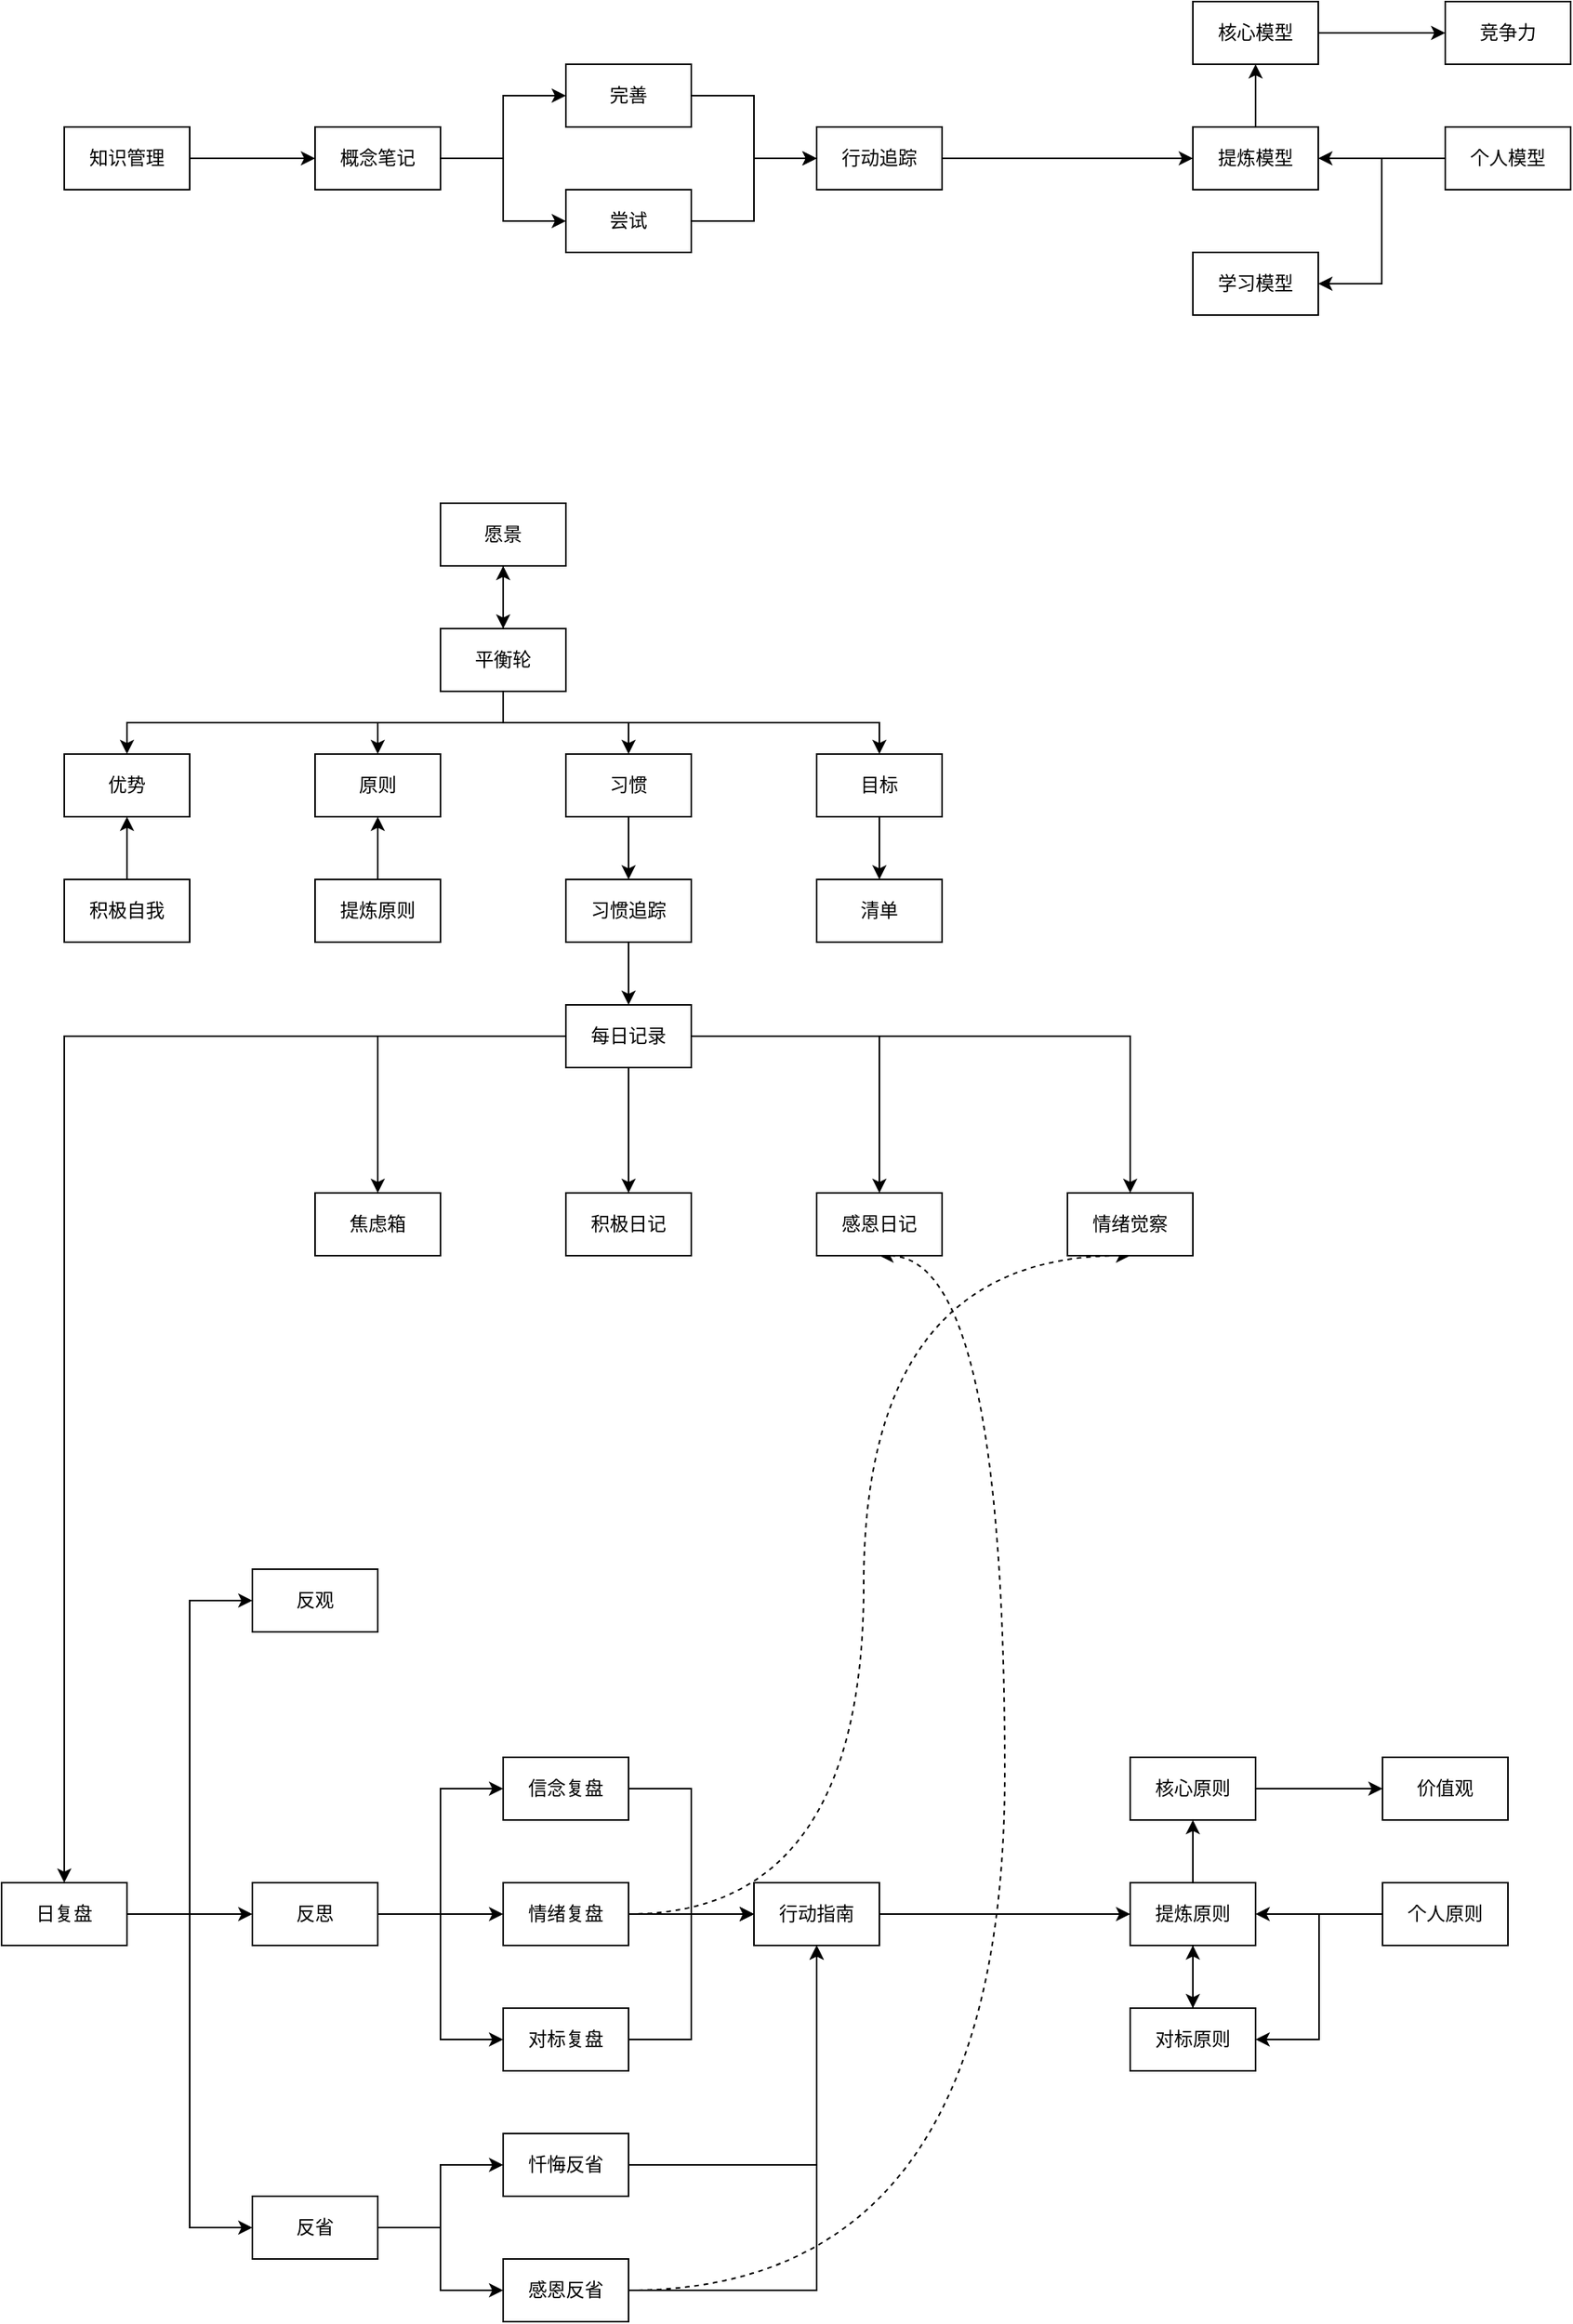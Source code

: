 <mxfile version="24.6.5" type="github" pages="3">
  <diagram name="第 1 页" id="PlCCbEytVcZZ651JYyx0">
    <mxGraphModel dx="934" dy="595" grid="1" gridSize="10" guides="1" tooltips="1" connect="1" arrows="1" fold="1" page="1" pageScale="1" pageWidth="827" pageHeight="1169" math="0" shadow="0">
      <root>
        <mxCell id="0" />
        <mxCell id="1" parent="0" />
        <mxCell id="hiFnQYR9hHZANxSIM_aU-2" style="edgeStyle=orthogonalEdgeStyle;rounded=0;orthogonalLoop=1;jettySize=auto;html=1;entryX=0.5;entryY=0;entryDx=0;entryDy=0;" edge="1" parent="1" source="9BqmiqVCn-pPjiBOdFP9-1" target="hiFnQYR9hHZANxSIM_aU-1">
          <mxGeometry relative="1" as="geometry" />
        </mxCell>
        <mxCell id="9BqmiqVCn-pPjiBOdFP9-1" value="习惯追踪" style="rounded=0;whiteSpace=wrap;html=1;" parent="1" vertex="1">
          <mxGeometry x="600" y="1240" width="80" height="40" as="geometry" />
        </mxCell>
        <mxCell id="9BqmiqVCn-pPjiBOdFP9-3" style="edgeStyle=orthogonalEdgeStyle;rounded=0;orthogonalLoop=1;jettySize=auto;html=1;" parent="1" source="9BqmiqVCn-pPjiBOdFP9-2" target="9BqmiqVCn-pPjiBOdFP9-1" edge="1">
          <mxGeometry relative="1" as="geometry" />
        </mxCell>
        <mxCell id="9BqmiqVCn-pPjiBOdFP9-2" value="习惯" style="rounded=0;whiteSpace=wrap;html=1;" parent="1" vertex="1">
          <mxGeometry x="600" y="1160" width="80" height="40" as="geometry" />
        </mxCell>
        <mxCell id="9BqmiqVCn-pPjiBOdFP9-14" style="edgeStyle=orthogonalEdgeStyle;rounded=0;orthogonalLoop=1;jettySize=auto;html=1;entryX=0;entryY=0.5;entryDx=0;entryDy=0;" parent="1" source="9BqmiqVCn-pPjiBOdFP9-4" target="9BqmiqVCn-pPjiBOdFP9-12" edge="1">
          <mxGeometry relative="1" as="geometry" />
        </mxCell>
        <mxCell id="9BqmiqVCn-pPjiBOdFP9-15" style="edgeStyle=orthogonalEdgeStyle;rounded=0;orthogonalLoop=1;jettySize=auto;html=1;" parent="1" source="9BqmiqVCn-pPjiBOdFP9-4" target="9BqmiqVCn-pPjiBOdFP9-11" edge="1">
          <mxGeometry relative="1" as="geometry" />
        </mxCell>
        <mxCell id="9BqmiqVCn-pPjiBOdFP9-16" style="edgeStyle=orthogonalEdgeStyle;rounded=0;orthogonalLoop=1;jettySize=auto;html=1;entryX=0;entryY=0.5;entryDx=0;entryDy=0;" parent="1" source="9BqmiqVCn-pPjiBOdFP9-4" target="9BqmiqVCn-pPjiBOdFP9-13" edge="1">
          <mxGeometry relative="1" as="geometry" />
        </mxCell>
        <mxCell id="9BqmiqVCn-pPjiBOdFP9-29" style="edgeStyle=orthogonalEdgeStyle;rounded=0;orthogonalLoop=1;jettySize=auto;html=1;entryX=0;entryY=0.5;entryDx=0;entryDy=0;exitX=1;exitY=0.5;exitDx=0;exitDy=0;" parent="1" source="9BqmiqVCn-pPjiBOdFP9-38" target="9BqmiqVCn-pPjiBOdFP9-28" edge="1">
          <mxGeometry relative="1" as="geometry" />
        </mxCell>
        <mxCell id="9BqmiqVCn-pPjiBOdFP9-31" style="edgeStyle=orthogonalEdgeStyle;rounded=0;orthogonalLoop=1;jettySize=auto;html=1;entryX=0;entryY=0.5;entryDx=0;entryDy=0;exitX=1;exitY=0.5;exitDx=0;exitDy=0;" parent="1" source="9BqmiqVCn-pPjiBOdFP9-38" target="9BqmiqVCn-pPjiBOdFP9-30" edge="1">
          <mxGeometry relative="1" as="geometry" />
        </mxCell>
        <mxCell id="9BqmiqVCn-pPjiBOdFP9-4" value="反思" style="rounded=0;whiteSpace=wrap;html=1;" parent="1" vertex="1">
          <mxGeometry x="400" y="1880" width="80" height="40" as="geometry" />
        </mxCell>
        <mxCell id="9BqmiqVCn-pPjiBOdFP9-21" style="edgeStyle=orthogonalEdgeStyle;rounded=0;orthogonalLoop=1;jettySize=auto;html=1;" parent="1" source="9BqmiqVCn-pPjiBOdFP9-6" target="9BqmiqVCn-pPjiBOdFP9-20" edge="1">
          <mxGeometry relative="1" as="geometry">
            <Array as="points">
              <mxPoint x="930" y="1900" />
              <mxPoint x="930" y="1900" />
            </Array>
          </mxGeometry>
        </mxCell>
        <mxCell id="9BqmiqVCn-pPjiBOdFP9-6" value="行动指南" style="rounded=0;whiteSpace=wrap;html=1;" parent="1" vertex="1">
          <mxGeometry x="720" y="1880" width="80" height="40" as="geometry" />
        </mxCell>
        <mxCell id="9BqmiqVCn-pPjiBOdFP9-22" style="edgeStyle=orthogonalEdgeStyle;rounded=0;orthogonalLoop=1;jettySize=auto;html=1;" parent="1" source="9BqmiqVCn-pPjiBOdFP9-8" target="9BqmiqVCn-pPjiBOdFP9-20" edge="1">
          <mxGeometry relative="1" as="geometry">
            <Array as="points">
              <mxPoint x="1040" y="1900" />
              <mxPoint x="1040" y="1900" />
            </Array>
          </mxGeometry>
        </mxCell>
        <mxCell id="9BqmiqVCn-pPjiBOdFP9-23" style="edgeStyle=orthogonalEdgeStyle;rounded=0;orthogonalLoop=1;jettySize=auto;html=1;entryX=1;entryY=0.5;entryDx=0;entryDy=0;" parent="1" source="9BqmiqVCn-pPjiBOdFP9-8" target="9BqmiqVCn-pPjiBOdFP9-10" edge="1">
          <mxGeometry relative="1" as="geometry" />
        </mxCell>
        <mxCell id="9BqmiqVCn-pPjiBOdFP9-8" value="个人原则" style="rounded=0;whiteSpace=wrap;html=1;" parent="1" vertex="1">
          <mxGeometry x="1121" y="1880" width="80" height="40" as="geometry" />
        </mxCell>
        <mxCell id="9BqmiqVCn-pPjiBOdFP9-25" style="edgeStyle=orthogonalEdgeStyle;rounded=0;orthogonalLoop=1;jettySize=auto;html=1;" parent="1" source="9BqmiqVCn-pPjiBOdFP9-10" target="9BqmiqVCn-pPjiBOdFP9-20" edge="1">
          <mxGeometry relative="1" as="geometry" />
        </mxCell>
        <mxCell id="9BqmiqVCn-pPjiBOdFP9-10" value="对标原则" style="rounded=0;whiteSpace=wrap;html=1;" parent="1" vertex="1">
          <mxGeometry x="960" y="1960" width="80" height="40" as="geometry" />
        </mxCell>
        <mxCell id="9BqmiqVCn-pPjiBOdFP9-18" style="edgeStyle=orthogonalEdgeStyle;rounded=0;orthogonalLoop=1;jettySize=auto;html=1;" parent="1" source="9BqmiqVCn-pPjiBOdFP9-11" target="9BqmiqVCn-pPjiBOdFP9-6" edge="1">
          <mxGeometry relative="1" as="geometry" />
        </mxCell>
        <mxCell id="hiFnQYR9hHZANxSIM_aU-12" style="edgeStyle=orthogonalEdgeStyle;rounded=0;orthogonalLoop=1;jettySize=auto;html=1;entryX=0.5;entryY=1;entryDx=0;entryDy=0;dashed=1;curved=1;" edge="1" parent="1" source="9BqmiqVCn-pPjiBOdFP9-11" target="hiFnQYR9hHZANxSIM_aU-9">
          <mxGeometry relative="1" as="geometry">
            <Array as="points">
              <mxPoint x="790" y="1900" />
              <mxPoint x="790" y="1480" />
            </Array>
          </mxGeometry>
        </mxCell>
        <mxCell id="9BqmiqVCn-pPjiBOdFP9-11" value="情绪复盘" style="rounded=0;whiteSpace=wrap;html=1;" parent="1" vertex="1">
          <mxGeometry x="560" y="1880" width="80" height="40" as="geometry" />
        </mxCell>
        <mxCell id="9BqmiqVCn-pPjiBOdFP9-17" style="edgeStyle=orthogonalEdgeStyle;rounded=0;orthogonalLoop=1;jettySize=auto;html=1;entryX=0;entryY=0.5;entryDx=0;entryDy=0;" parent="1" source="9BqmiqVCn-pPjiBOdFP9-12" target="9BqmiqVCn-pPjiBOdFP9-6" edge="1">
          <mxGeometry relative="1" as="geometry" />
        </mxCell>
        <mxCell id="9BqmiqVCn-pPjiBOdFP9-12" value="信念复盘" style="rounded=0;whiteSpace=wrap;html=1;" parent="1" vertex="1">
          <mxGeometry x="560" y="1800" width="80" height="40" as="geometry" />
        </mxCell>
        <mxCell id="9BqmiqVCn-pPjiBOdFP9-19" style="edgeStyle=orthogonalEdgeStyle;rounded=0;orthogonalLoop=1;jettySize=auto;html=1;entryX=0;entryY=0.5;entryDx=0;entryDy=0;" parent="1" source="9BqmiqVCn-pPjiBOdFP9-13" target="9BqmiqVCn-pPjiBOdFP9-6" edge="1">
          <mxGeometry relative="1" as="geometry" />
        </mxCell>
        <mxCell id="9BqmiqVCn-pPjiBOdFP9-13" value="对标复盘" style="rounded=0;whiteSpace=wrap;html=1;" parent="1" vertex="1">
          <mxGeometry x="560" y="1960" width="80" height="40" as="geometry" />
        </mxCell>
        <mxCell id="9BqmiqVCn-pPjiBOdFP9-24" style="edgeStyle=orthogonalEdgeStyle;rounded=0;orthogonalLoop=1;jettySize=auto;html=1;" parent="1" source="9BqmiqVCn-pPjiBOdFP9-20" target="9BqmiqVCn-pPjiBOdFP9-10" edge="1">
          <mxGeometry relative="1" as="geometry" />
        </mxCell>
        <mxCell id="9BqmiqVCn-pPjiBOdFP9-27" style="edgeStyle=orthogonalEdgeStyle;rounded=0;orthogonalLoop=1;jettySize=auto;html=1;entryX=0.5;entryY=1;entryDx=0;entryDy=0;" parent="1" source="9BqmiqVCn-pPjiBOdFP9-20" target="9BqmiqVCn-pPjiBOdFP9-26" edge="1">
          <mxGeometry relative="1" as="geometry" />
        </mxCell>
        <mxCell id="9BqmiqVCn-pPjiBOdFP9-20" value="提炼原则" style="rounded=0;whiteSpace=wrap;html=1;" parent="1" vertex="1">
          <mxGeometry x="960" y="1880" width="80" height="40" as="geometry" />
        </mxCell>
        <mxCell id="9BqmiqVCn-pPjiBOdFP9-58" style="edgeStyle=orthogonalEdgeStyle;rounded=0;orthogonalLoop=1;jettySize=auto;html=1;" parent="1" source="9BqmiqVCn-pPjiBOdFP9-26" target="9BqmiqVCn-pPjiBOdFP9-57" edge="1">
          <mxGeometry relative="1" as="geometry" />
        </mxCell>
        <mxCell id="9BqmiqVCn-pPjiBOdFP9-26" value="核心原则" style="rounded=0;whiteSpace=wrap;html=1;" parent="1" vertex="1">
          <mxGeometry x="960" y="1800" width="80" height="40" as="geometry" />
        </mxCell>
        <mxCell id="9BqmiqVCn-pPjiBOdFP9-35" style="edgeStyle=orthogonalEdgeStyle;rounded=0;orthogonalLoop=1;jettySize=auto;html=1;" parent="1" source="9BqmiqVCn-pPjiBOdFP9-28" target="9BqmiqVCn-pPjiBOdFP9-6" edge="1">
          <mxGeometry relative="1" as="geometry" />
        </mxCell>
        <mxCell id="9BqmiqVCn-pPjiBOdFP9-28" value="忏悔反省" style="rounded=0;whiteSpace=wrap;html=1;" parent="1" vertex="1">
          <mxGeometry x="560" y="2040" width="80" height="40" as="geometry" />
        </mxCell>
        <mxCell id="9BqmiqVCn-pPjiBOdFP9-36" style="edgeStyle=orthogonalEdgeStyle;rounded=0;orthogonalLoop=1;jettySize=auto;html=1;" parent="1" source="9BqmiqVCn-pPjiBOdFP9-30" target="9BqmiqVCn-pPjiBOdFP9-6" edge="1">
          <mxGeometry relative="1" as="geometry" />
        </mxCell>
        <mxCell id="hiFnQYR9hHZANxSIM_aU-13" style="edgeStyle=orthogonalEdgeStyle;rounded=0;orthogonalLoop=1;jettySize=auto;html=1;entryX=0.5;entryY=1;entryDx=0;entryDy=0;dashed=1;curved=1;" edge="1" parent="1" source="9BqmiqVCn-pPjiBOdFP9-30" target="hiFnQYR9hHZANxSIM_aU-5">
          <mxGeometry relative="1" as="geometry">
            <Array as="points">
              <mxPoint x="880" y="2140" />
              <mxPoint x="880" y="1480" />
            </Array>
          </mxGeometry>
        </mxCell>
        <mxCell id="9BqmiqVCn-pPjiBOdFP9-30" value="感恩反省" style="rounded=0;whiteSpace=wrap;html=1;" parent="1" vertex="1">
          <mxGeometry x="560" y="2120" width="80" height="40" as="geometry" />
        </mxCell>
        <mxCell id="9BqmiqVCn-pPjiBOdFP9-40" style="edgeStyle=orthogonalEdgeStyle;rounded=0;orthogonalLoop=1;jettySize=auto;html=1;entryX=0;entryY=0.5;entryDx=0;entryDy=0;" parent="1" source="9BqmiqVCn-pPjiBOdFP9-37" target="9BqmiqVCn-pPjiBOdFP9-39" edge="1">
          <mxGeometry relative="1" as="geometry" />
        </mxCell>
        <mxCell id="9BqmiqVCn-pPjiBOdFP9-41" style="edgeStyle=orthogonalEdgeStyle;rounded=0;orthogonalLoop=1;jettySize=auto;html=1;" parent="1" source="9BqmiqVCn-pPjiBOdFP9-37" target="9BqmiqVCn-pPjiBOdFP9-4" edge="1">
          <mxGeometry relative="1" as="geometry" />
        </mxCell>
        <mxCell id="9BqmiqVCn-pPjiBOdFP9-42" style="edgeStyle=orthogonalEdgeStyle;rounded=0;orthogonalLoop=1;jettySize=auto;html=1;entryX=0;entryY=0.5;entryDx=0;entryDy=0;" parent="1" source="9BqmiqVCn-pPjiBOdFP9-37" target="9BqmiqVCn-pPjiBOdFP9-38" edge="1">
          <mxGeometry relative="1" as="geometry" />
        </mxCell>
        <mxCell id="9BqmiqVCn-pPjiBOdFP9-37" value="日复盘" style="rounded=0;whiteSpace=wrap;html=1;" parent="1" vertex="1">
          <mxGeometry x="240" y="1880" width="80" height="40" as="geometry" />
        </mxCell>
        <mxCell id="9BqmiqVCn-pPjiBOdFP9-38" value="反省" style="rounded=0;whiteSpace=wrap;html=1;" parent="1" vertex="1">
          <mxGeometry x="400" y="2080" width="80" height="40" as="geometry" />
        </mxCell>
        <mxCell id="9BqmiqVCn-pPjiBOdFP9-39" value="反观" style="rounded=0;whiteSpace=wrap;html=1;" parent="1" vertex="1">
          <mxGeometry x="400" y="1680" width="80" height="40" as="geometry" />
        </mxCell>
        <mxCell id="9BqmiqVCn-pPjiBOdFP9-47" style="edgeStyle=orthogonalEdgeStyle;rounded=0;orthogonalLoop=1;jettySize=auto;html=1;" parent="1" source="9BqmiqVCn-pPjiBOdFP9-43" target="9BqmiqVCn-pPjiBOdFP9-44" edge="1">
          <mxGeometry relative="1" as="geometry" />
        </mxCell>
        <mxCell id="9BqmiqVCn-pPjiBOdFP9-43" value="知识管理" style="rounded=0;whiteSpace=wrap;html=1;" parent="1" vertex="1">
          <mxGeometry x="280" y="760" width="80" height="40" as="geometry" />
        </mxCell>
        <mxCell id="9BqmiqVCn-pPjiBOdFP9-48" style="edgeStyle=orthogonalEdgeStyle;rounded=0;orthogonalLoop=1;jettySize=auto;html=1;entryX=0;entryY=0.5;entryDx=0;entryDy=0;" parent="1" source="9BqmiqVCn-pPjiBOdFP9-44" target="9BqmiqVCn-pPjiBOdFP9-46" edge="1">
          <mxGeometry relative="1" as="geometry" />
        </mxCell>
        <mxCell id="9BqmiqVCn-pPjiBOdFP9-49" style="edgeStyle=orthogonalEdgeStyle;rounded=0;orthogonalLoop=1;jettySize=auto;html=1;entryX=0;entryY=0.5;entryDx=0;entryDy=0;" parent="1" source="9BqmiqVCn-pPjiBOdFP9-44" target="9BqmiqVCn-pPjiBOdFP9-45" edge="1">
          <mxGeometry relative="1" as="geometry" />
        </mxCell>
        <mxCell id="9BqmiqVCn-pPjiBOdFP9-44" value="概念笔记" style="rounded=0;whiteSpace=wrap;html=1;" parent="1" vertex="1">
          <mxGeometry x="440" y="760" width="80" height="40" as="geometry" />
        </mxCell>
        <mxCell id="9BqmiqVCn-pPjiBOdFP9-54" style="edgeStyle=orthogonalEdgeStyle;rounded=0;orthogonalLoop=1;jettySize=auto;html=1;entryX=0;entryY=0.5;entryDx=0;entryDy=0;" parent="1" source="9BqmiqVCn-pPjiBOdFP9-45" target="9BqmiqVCn-pPjiBOdFP9-52" edge="1">
          <mxGeometry relative="1" as="geometry" />
        </mxCell>
        <mxCell id="9BqmiqVCn-pPjiBOdFP9-45" value="尝试" style="rounded=0;whiteSpace=wrap;html=1;" parent="1" vertex="1">
          <mxGeometry x="600" y="800" width="80" height="40" as="geometry" />
        </mxCell>
        <mxCell id="9BqmiqVCn-pPjiBOdFP9-53" style="edgeStyle=orthogonalEdgeStyle;rounded=0;orthogonalLoop=1;jettySize=auto;html=1;entryX=0;entryY=0.5;entryDx=0;entryDy=0;" parent="1" source="9BqmiqVCn-pPjiBOdFP9-46" target="9BqmiqVCn-pPjiBOdFP9-52" edge="1">
          <mxGeometry relative="1" as="geometry" />
        </mxCell>
        <mxCell id="9BqmiqVCn-pPjiBOdFP9-46" value="完善" style="rounded=0;whiteSpace=wrap;html=1;" parent="1" vertex="1">
          <mxGeometry x="600" y="720" width="80" height="40" as="geometry" />
        </mxCell>
        <mxCell id="9BqmiqVCn-pPjiBOdFP9-56" style="edgeStyle=orthogonalEdgeStyle;rounded=0;orthogonalLoop=1;jettySize=auto;html=1;" parent="1" source="9BqmiqVCn-pPjiBOdFP9-52" target="9BqmiqVCn-pPjiBOdFP9-55" edge="1">
          <mxGeometry relative="1" as="geometry" />
        </mxCell>
        <mxCell id="9BqmiqVCn-pPjiBOdFP9-52" value="行动追踪" style="rounded=0;whiteSpace=wrap;html=1;" parent="1" vertex="1">
          <mxGeometry x="760" y="760" width="80" height="40" as="geometry" />
        </mxCell>
        <mxCell id="9BqmiqVCn-pPjiBOdFP9-66" style="edgeStyle=orthogonalEdgeStyle;rounded=0;orthogonalLoop=1;jettySize=auto;html=1;entryX=0.5;entryY=1;entryDx=0;entryDy=0;" parent="1" source="9BqmiqVCn-pPjiBOdFP9-55" target="9BqmiqVCn-pPjiBOdFP9-63" edge="1">
          <mxGeometry relative="1" as="geometry" />
        </mxCell>
        <mxCell id="9BqmiqVCn-pPjiBOdFP9-55" value="提炼模型" style="rounded=0;whiteSpace=wrap;html=1;" parent="1" vertex="1">
          <mxGeometry x="1000" y="760" width="80" height="40" as="geometry" />
        </mxCell>
        <mxCell id="9BqmiqVCn-pPjiBOdFP9-57" value="价值观" style="rounded=0;whiteSpace=wrap;html=1;" parent="1" vertex="1">
          <mxGeometry x="1121" y="1800" width="80" height="40" as="geometry" />
        </mxCell>
        <mxCell id="9BqmiqVCn-pPjiBOdFP9-60" style="edgeStyle=orthogonalEdgeStyle;rounded=0;orthogonalLoop=1;jettySize=auto;html=1;entryX=1;entryY=0.5;entryDx=0;entryDy=0;" parent="1" source="9BqmiqVCn-pPjiBOdFP9-59" target="9BqmiqVCn-pPjiBOdFP9-55" edge="1">
          <mxGeometry relative="1" as="geometry" />
        </mxCell>
        <mxCell id="9BqmiqVCn-pPjiBOdFP9-62" style="edgeStyle=orthogonalEdgeStyle;rounded=0;orthogonalLoop=1;jettySize=auto;html=1;entryX=1;entryY=0.5;entryDx=0;entryDy=0;" parent="1" source="9BqmiqVCn-pPjiBOdFP9-59" target="9BqmiqVCn-pPjiBOdFP9-61" edge="1">
          <mxGeometry relative="1" as="geometry" />
        </mxCell>
        <mxCell id="9BqmiqVCn-pPjiBOdFP9-59" value="个人模型" style="rounded=0;whiteSpace=wrap;html=1;" parent="1" vertex="1">
          <mxGeometry x="1161" y="760" width="80" height="40" as="geometry" />
        </mxCell>
        <mxCell id="9BqmiqVCn-pPjiBOdFP9-61" value="学习模型" style="rounded=0;whiteSpace=wrap;html=1;" parent="1" vertex="1">
          <mxGeometry x="1000" y="840" width="80" height="40" as="geometry" />
        </mxCell>
        <mxCell id="9BqmiqVCn-pPjiBOdFP9-65" style="edgeStyle=orthogonalEdgeStyle;rounded=0;orthogonalLoop=1;jettySize=auto;html=1;entryX=0;entryY=0.5;entryDx=0;entryDy=0;" parent="1" source="9BqmiqVCn-pPjiBOdFP9-63" target="9BqmiqVCn-pPjiBOdFP9-64" edge="1">
          <mxGeometry relative="1" as="geometry" />
        </mxCell>
        <mxCell id="9BqmiqVCn-pPjiBOdFP9-63" value="核心模型" style="rounded=0;whiteSpace=wrap;html=1;" parent="1" vertex="1">
          <mxGeometry x="1000" y="680" width="80" height="40" as="geometry" />
        </mxCell>
        <mxCell id="9BqmiqVCn-pPjiBOdFP9-64" value="竞争力" style="rounded=0;whiteSpace=wrap;html=1;" parent="1" vertex="1">
          <mxGeometry x="1161" y="680" width="80" height="40" as="geometry" />
        </mxCell>
        <mxCell id="vBvuFUm0PoPyUJeF_qjV-4" style="edgeStyle=orthogonalEdgeStyle;rounded=0;orthogonalLoop=1;jettySize=auto;html=1;entryX=0.5;entryY=0;entryDx=0;entryDy=0;" parent="1" source="vBvuFUm0PoPyUJeF_qjV-1" target="vBvuFUm0PoPyUJeF_qjV-2" edge="1">
          <mxGeometry relative="1" as="geometry" />
        </mxCell>
        <mxCell id="vBvuFUm0PoPyUJeF_qjV-1" value="愿景" style="rounded=0;whiteSpace=wrap;html=1;" parent="1" vertex="1">
          <mxGeometry x="520" y="1000" width="80" height="40" as="geometry" />
        </mxCell>
        <mxCell id="vBvuFUm0PoPyUJeF_qjV-3" value="" style="edgeStyle=orthogonalEdgeStyle;rounded=0;orthogonalLoop=1;jettySize=auto;html=1;" parent="1" source="vBvuFUm0PoPyUJeF_qjV-2" target="vBvuFUm0PoPyUJeF_qjV-1" edge="1">
          <mxGeometry relative="1" as="geometry" />
        </mxCell>
        <mxCell id="vBvuFUm0PoPyUJeF_qjV-8" style="edgeStyle=orthogonalEdgeStyle;rounded=0;orthogonalLoop=1;jettySize=auto;html=1;" parent="1" source="vBvuFUm0PoPyUJeF_qjV-2" target="vBvuFUm0PoPyUJeF_qjV-6" edge="1">
          <mxGeometry relative="1" as="geometry">
            <Array as="points">
              <mxPoint x="560" y="1140" />
              <mxPoint x="320" y="1140" />
            </Array>
          </mxGeometry>
        </mxCell>
        <mxCell id="vBvuFUm0PoPyUJeF_qjV-9" style="edgeStyle=orthogonalEdgeStyle;rounded=0;orthogonalLoop=1;jettySize=auto;html=1;entryX=0.5;entryY=0;entryDx=0;entryDy=0;" parent="1" source="vBvuFUm0PoPyUJeF_qjV-2" target="vBvuFUm0PoPyUJeF_qjV-7" edge="1">
          <mxGeometry relative="1" as="geometry" />
        </mxCell>
        <mxCell id="vBvuFUm0PoPyUJeF_qjV-15" style="edgeStyle=orthogonalEdgeStyle;rounded=0;orthogonalLoop=1;jettySize=auto;html=1;" parent="1" source="vBvuFUm0PoPyUJeF_qjV-2" target="9BqmiqVCn-pPjiBOdFP9-2" edge="1">
          <mxGeometry relative="1" as="geometry" />
        </mxCell>
        <mxCell id="vBvuFUm0PoPyUJeF_qjV-17" style="edgeStyle=orthogonalEdgeStyle;rounded=0;orthogonalLoop=1;jettySize=auto;html=1;" parent="1" source="vBvuFUm0PoPyUJeF_qjV-2" target="vBvuFUm0PoPyUJeF_qjV-16" edge="1">
          <mxGeometry relative="1" as="geometry">
            <Array as="points">
              <mxPoint x="560" y="1140" />
              <mxPoint x="800" y="1140" />
            </Array>
          </mxGeometry>
        </mxCell>
        <mxCell id="vBvuFUm0PoPyUJeF_qjV-2" value="平衡轮" style="rounded=0;whiteSpace=wrap;html=1;" parent="1" vertex="1">
          <mxGeometry x="520" y="1080" width="80" height="40" as="geometry" />
        </mxCell>
        <mxCell id="vBvuFUm0PoPyUJeF_qjV-6" value="优势" style="rounded=0;whiteSpace=wrap;html=1;" parent="1" vertex="1">
          <mxGeometry x="280" y="1160" width="80" height="40" as="geometry" />
        </mxCell>
        <mxCell id="vBvuFUm0PoPyUJeF_qjV-7" value="原则" style="rounded=0;whiteSpace=wrap;html=1;" parent="1" vertex="1">
          <mxGeometry x="440" y="1160" width="80" height="40" as="geometry" />
        </mxCell>
        <mxCell id="vBvuFUm0PoPyUJeF_qjV-11" style="edgeStyle=orthogonalEdgeStyle;rounded=0;orthogonalLoop=1;jettySize=auto;html=1;" parent="1" source="vBvuFUm0PoPyUJeF_qjV-10" target="vBvuFUm0PoPyUJeF_qjV-6" edge="1">
          <mxGeometry relative="1" as="geometry" />
        </mxCell>
        <mxCell id="vBvuFUm0PoPyUJeF_qjV-10" value="积极自我" style="rounded=0;whiteSpace=wrap;html=1;" parent="1" vertex="1">
          <mxGeometry x="280" y="1240" width="80" height="40" as="geometry" />
        </mxCell>
        <mxCell id="vBvuFUm0PoPyUJeF_qjV-13" style="edgeStyle=orthogonalEdgeStyle;rounded=0;orthogonalLoop=1;jettySize=auto;html=1;entryX=0.5;entryY=1;entryDx=0;entryDy=0;" parent="1" source="vBvuFUm0PoPyUJeF_qjV-12" target="vBvuFUm0PoPyUJeF_qjV-7" edge="1">
          <mxGeometry relative="1" as="geometry" />
        </mxCell>
        <mxCell id="vBvuFUm0PoPyUJeF_qjV-12" value="提炼原则" style="rounded=0;whiteSpace=wrap;html=1;" parent="1" vertex="1">
          <mxGeometry x="440" y="1240" width="80" height="40" as="geometry" />
        </mxCell>
        <mxCell id="vBvuFUm0PoPyUJeF_qjV-19" style="edgeStyle=orthogonalEdgeStyle;rounded=0;orthogonalLoop=1;jettySize=auto;html=1;entryX=0.5;entryY=0;entryDx=0;entryDy=0;" parent="1" source="vBvuFUm0PoPyUJeF_qjV-16" target="vBvuFUm0PoPyUJeF_qjV-18" edge="1">
          <mxGeometry relative="1" as="geometry" />
        </mxCell>
        <mxCell id="vBvuFUm0PoPyUJeF_qjV-16" value="目标" style="rounded=0;whiteSpace=wrap;html=1;" parent="1" vertex="1">
          <mxGeometry x="760" y="1160" width="80" height="40" as="geometry" />
        </mxCell>
        <mxCell id="vBvuFUm0PoPyUJeF_qjV-18" value="清单" style="rounded=0;whiteSpace=wrap;html=1;" parent="1" vertex="1">
          <mxGeometry x="760" y="1240" width="80" height="40" as="geometry" />
        </mxCell>
        <mxCell id="hiFnQYR9hHZANxSIM_aU-6" style="edgeStyle=orthogonalEdgeStyle;rounded=0;orthogonalLoop=1;jettySize=auto;html=1;entryX=0.5;entryY=0;entryDx=0;entryDy=0;" edge="1" parent="1" source="hiFnQYR9hHZANxSIM_aU-1" target="hiFnQYR9hHZANxSIM_aU-4">
          <mxGeometry relative="1" as="geometry" />
        </mxCell>
        <mxCell id="hiFnQYR9hHZANxSIM_aU-7" style="edgeStyle=orthogonalEdgeStyle;rounded=0;orthogonalLoop=1;jettySize=auto;html=1;" edge="1" parent="1" source="hiFnQYR9hHZANxSIM_aU-1" target="hiFnQYR9hHZANxSIM_aU-3">
          <mxGeometry relative="1" as="geometry" />
        </mxCell>
        <mxCell id="hiFnQYR9hHZANxSIM_aU-8" style="edgeStyle=orthogonalEdgeStyle;rounded=0;orthogonalLoop=1;jettySize=auto;html=1;" edge="1" parent="1" source="hiFnQYR9hHZANxSIM_aU-1" target="hiFnQYR9hHZANxSIM_aU-5">
          <mxGeometry relative="1" as="geometry" />
        </mxCell>
        <mxCell id="hiFnQYR9hHZANxSIM_aU-10" style="edgeStyle=orthogonalEdgeStyle;rounded=0;orthogonalLoop=1;jettySize=auto;html=1;entryX=0.5;entryY=0;entryDx=0;entryDy=0;" edge="1" parent="1" source="hiFnQYR9hHZANxSIM_aU-1" target="hiFnQYR9hHZANxSIM_aU-9">
          <mxGeometry relative="1" as="geometry" />
        </mxCell>
        <mxCell id="hiFnQYR9hHZANxSIM_aU-11" style="edgeStyle=orthogonalEdgeStyle;rounded=0;orthogonalLoop=1;jettySize=auto;html=1;" edge="1" parent="1" source="hiFnQYR9hHZANxSIM_aU-1" target="9BqmiqVCn-pPjiBOdFP9-37">
          <mxGeometry relative="1" as="geometry" />
        </mxCell>
        <mxCell id="hiFnQYR9hHZANxSIM_aU-1" value="每日记录" style="rounded=0;whiteSpace=wrap;html=1;" vertex="1" parent="1">
          <mxGeometry x="600" y="1320" width="80" height="40" as="geometry" />
        </mxCell>
        <mxCell id="hiFnQYR9hHZANxSIM_aU-3" value="积极日记" style="rounded=0;whiteSpace=wrap;html=1;" vertex="1" parent="1">
          <mxGeometry x="600" y="1440" width="80" height="40" as="geometry" />
        </mxCell>
        <mxCell id="hiFnQYR9hHZANxSIM_aU-4" value="焦虑箱" style="rounded=0;whiteSpace=wrap;html=1;" vertex="1" parent="1">
          <mxGeometry x="440" y="1440" width="80" height="40" as="geometry" />
        </mxCell>
        <mxCell id="hiFnQYR9hHZANxSIM_aU-5" value="感恩日记" style="rounded=0;whiteSpace=wrap;html=1;" vertex="1" parent="1">
          <mxGeometry x="760" y="1440" width="80" height="40" as="geometry" />
        </mxCell>
        <mxCell id="hiFnQYR9hHZANxSIM_aU-9" value="情绪觉察" style="rounded=0;whiteSpace=wrap;html=1;" vertex="1" parent="1">
          <mxGeometry x="920" y="1440" width="80" height="40" as="geometry" />
        </mxCell>
      </root>
    </mxGraphModel>
  </diagram>
  <diagram id="krautSC_TTdDu2dLXjc_" name="第 2 页">
    <mxGraphModel dx="794" dy="1675" grid="1" gridSize="10" guides="1" tooltips="1" connect="1" arrows="1" fold="1" page="1" pageScale="1" pageWidth="827" pageHeight="1169" math="0" shadow="0">
      <root>
        <mxCell id="0" />
        <mxCell id="1" parent="0" />
        <mxCell id="NDgNjrnKnLdOcx6tqD7x-5" style="edgeStyle=orthogonalEdgeStyle;rounded=0;orthogonalLoop=1;jettySize=auto;html=1;entryX=0;entryY=0.5;entryDx=0;entryDy=0;" parent="1" source="NDgNjrnKnLdOcx6tqD7x-1" target="NDgNjrnKnLdOcx6tqD7x-2" edge="1">
          <mxGeometry relative="1" as="geometry" />
        </mxCell>
        <mxCell id="NDgNjrnKnLdOcx6tqD7x-6" style="edgeStyle=orthogonalEdgeStyle;rounded=0;orthogonalLoop=1;jettySize=auto;html=1;" parent="1" source="NDgNjrnKnLdOcx6tqD7x-1" target="NDgNjrnKnLdOcx6tqD7x-3" edge="1">
          <mxGeometry relative="1" as="geometry" />
        </mxCell>
        <mxCell id="NDgNjrnKnLdOcx6tqD7x-7" style="edgeStyle=orthogonalEdgeStyle;rounded=0;orthogonalLoop=1;jettySize=auto;html=1;entryX=0;entryY=0.5;entryDx=0;entryDy=0;" parent="1" source="NDgNjrnKnLdOcx6tqD7x-1" target="NDgNjrnKnLdOcx6tqD7x-4" edge="1">
          <mxGeometry relative="1" as="geometry" />
        </mxCell>
        <mxCell id="NDgNjrnKnLdOcx6tqD7x-1" value="人生系统" style="rounded=0;whiteSpace=wrap;html=1;" parent="1" vertex="1">
          <mxGeometry x="80" y="160" width="80" height="40" as="geometry" />
        </mxCell>
        <mxCell id="NDgNjrnKnLdOcx6tqD7x-10" style="edgeStyle=orthogonalEdgeStyle;rounded=0;orthogonalLoop=1;jettySize=auto;html=1;entryX=0;entryY=0.5;entryDx=0;entryDy=0;" parent="1" source="NDgNjrnKnLdOcx6tqD7x-2" target="NDgNjrnKnLdOcx6tqD7x-8" edge="1">
          <mxGeometry relative="1" as="geometry" />
        </mxCell>
        <mxCell id="NDgNjrnKnLdOcx6tqD7x-11" style="edgeStyle=orthogonalEdgeStyle;rounded=0;orthogonalLoop=1;jettySize=auto;html=1;entryX=0;entryY=0.5;entryDx=0;entryDy=0;" parent="1" source="NDgNjrnKnLdOcx6tqD7x-2" target="NDgNjrnKnLdOcx6tqD7x-9" edge="1">
          <mxGeometry relative="1" as="geometry" />
        </mxCell>
        <mxCell id="NDgNjrnKnLdOcx6tqD7x-2" value="自由探索" style="rounded=0;whiteSpace=wrap;html=1;" parent="1" vertex="1">
          <mxGeometry x="240" y="80" width="80" height="40" as="geometry" />
        </mxCell>
        <mxCell id="NDgNjrnKnLdOcx6tqD7x-3" value="超级个体" style="rounded=0;whiteSpace=wrap;html=1;" parent="1" vertex="1">
          <mxGeometry x="240" y="160" width="80" height="40" as="geometry" />
        </mxCell>
        <mxCell id="NDgNjrnKnLdOcx6tqD7x-4" value="一人公司" style="rounded=0;whiteSpace=wrap;html=1;" parent="1" vertex="1">
          <mxGeometry x="240" y="240" width="80" height="40" as="geometry" />
        </mxCell>
        <mxCell id="NDgNjrnKnLdOcx6tqD7x-15" style="edgeStyle=orthogonalEdgeStyle;rounded=0;orthogonalLoop=1;jettySize=auto;html=1;entryX=0;entryY=0.5;entryDx=0;entryDy=0;" parent="1" source="NDgNjrnKnLdOcx6tqD7x-8" target="NDgNjrnKnLdOcx6tqD7x-12" edge="1">
          <mxGeometry relative="1" as="geometry" />
        </mxCell>
        <mxCell id="NDgNjrnKnLdOcx6tqD7x-16" style="edgeStyle=orthogonalEdgeStyle;rounded=0;orthogonalLoop=1;jettySize=auto;html=1;" parent="1" source="NDgNjrnKnLdOcx6tqD7x-8" target="NDgNjrnKnLdOcx6tqD7x-13" edge="1">
          <mxGeometry relative="1" as="geometry">
            <Array as="points">
              <mxPoint x="520" y="20" />
              <mxPoint x="520" y="220" />
            </Array>
          </mxGeometry>
        </mxCell>
        <mxCell id="NDgNjrnKnLdOcx6tqD7x-17" style="edgeStyle=orthogonalEdgeStyle;rounded=0;orthogonalLoop=1;jettySize=auto;html=1;entryX=0;entryY=0.5;entryDx=0;entryDy=0;" parent="1" source="NDgNjrnKnLdOcx6tqD7x-8" target="NDgNjrnKnLdOcx6tqD7x-14" edge="1">
          <mxGeometry relative="1" as="geometry" />
        </mxCell>
        <mxCell id="NDgNjrnKnLdOcx6tqD7x-8" value="自我领导" style="rounded=0;whiteSpace=wrap;html=1;" parent="1" vertex="1">
          <mxGeometry x="400" width="80" height="40" as="geometry" />
        </mxCell>
        <mxCell id="NDgNjrnKnLdOcx6tqD7x-9" value="自我管理" style="rounded=0;whiteSpace=wrap;html=1;" parent="1" vertex="1">
          <mxGeometry x="400" y="680" width="80" height="40" as="geometry" />
        </mxCell>
        <mxCell id="NDgNjrnKnLdOcx6tqD7x-20" style="edgeStyle=orthogonalEdgeStyle;rounded=0;orthogonalLoop=1;jettySize=auto;html=1;" parent="1" source="NDgNjrnKnLdOcx6tqD7x-12" target="NDgNjrnKnLdOcx6tqD7x-18" edge="1">
          <mxGeometry relative="1" as="geometry" />
        </mxCell>
        <mxCell id="NDgNjrnKnLdOcx6tqD7x-23" style="edgeStyle=orthogonalEdgeStyle;rounded=0;orthogonalLoop=1;jettySize=auto;html=1;entryX=0;entryY=0.5;entryDx=0;entryDy=0;" parent="1" source="NDgNjrnKnLdOcx6tqD7x-12" target="NDgNjrnKnLdOcx6tqD7x-22" edge="1">
          <mxGeometry relative="1" as="geometry" />
        </mxCell>
        <mxCell id="NDgNjrnKnLdOcx6tqD7x-25" style="edgeStyle=orthogonalEdgeStyle;rounded=0;orthogonalLoop=1;jettySize=auto;html=1;entryX=0;entryY=0.5;entryDx=0;entryDy=0;" parent="1" source="NDgNjrnKnLdOcx6tqD7x-12" target="NDgNjrnKnLdOcx6tqD7x-24" edge="1">
          <mxGeometry relative="1" as="geometry" />
        </mxCell>
        <mxCell id="NDgNjrnKnLdOcx6tqD7x-40" style="edgeStyle=orthogonalEdgeStyle;rounded=0;orthogonalLoop=1;jettySize=auto;html=1;entryX=0;entryY=0.5;entryDx=0;entryDy=0;" parent="1" source="NDgNjrnKnLdOcx6tqD7x-12" target="NDgNjrnKnLdOcx6tqD7x-19" edge="1">
          <mxGeometry relative="1" as="geometry" />
        </mxCell>
        <mxCell id="NDgNjrnKnLdOcx6tqD7x-12" value="愿景" style="rounded=0;whiteSpace=wrap;html=1;" parent="1" vertex="1">
          <mxGeometry x="560" y="-120" width="80" height="40" as="geometry" />
        </mxCell>
        <mxCell id="NDgNjrnKnLdOcx6tqD7x-28" style="edgeStyle=orthogonalEdgeStyle;rounded=0;orthogonalLoop=1;jettySize=auto;html=1;entryX=0;entryY=0.5;entryDx=0;entryDy=0;" parent="1" source="NDgNjrnKnLdOcx6tqD7x-13" target="NDgNjrnKnLdOcx6tqD7x-26" edge="1">
          <mxGeometry relative="1" as="geometry" />
        </mxCell>
        <mxCell id="NDgNjrnKnLdOcx6tqD7x-29" style="edgeStyle=orthogonalEdgeStyle;rounded=0;orthogonalLoop=1;jettySize=auto;html=1;entryX=0;entryY=0.5;entryDx=0;entryDy=0;" parent="1" source="NDgNjrnKnLdOcx6tqD7x-13" target="NDgNjrnKnLdOcx6tqD7x-27" edge="1">
          <mxGeometry relative="1" as="geometry" />
        </mxCell>
        <mxCell id="NDgNjrnKnLdOcx6tqD7x-31" style="edgeStyle=orthogonalEdgeStyle;rounded=0;orthogonalLoop=1;jettySize=auto;html=1;entryX=0;entryY=0.5;entryDx=0;entryDy=0;" parent="1" source="NDgNjrnKnLdOcx6tqD7x-13" target="NDgNjrnKnLdOcx6tqD7x-30" edge="1">
          <mxGeometry relative="1" as="geometry" />
        </mxCell>
        <mxCell id="NDgNjrnKnLdOcx6tqD7x-13" value="优势" style="rounded=0;whiteSpace=wrap;html=1;" parent="1" vertex="1">
          <mxGeometry x="560" y="200" width="80" height="40" as="geometry" />
        </mxCell>
        <mxCell id="NDgNjrnKnLdOcx6tqD7x-35" style="edgeStyle=orthogonalEdgeStyle;rounded=0;orthogonalLoop=1;jettySize=auto;html=1;" parent="1" source="NDgNjrnKnLdOcx6tqD7x-14" target="NDgNjrnKnLdOcx6tqD7x-32" edge="1">
          <mxGeometry relative="1" as="geometry" />
        </mxCell>
        <mxCell id="NDgNjrnKnLdOcx6tqD7x-36" style="edgeStyle=orthogonalEdgeStyle;rounded=0;orthogonalLoop=1;jettySize=auto;html=1;entryX=0;entryY=0.5;entryDx=0;entryDy=0;" parent="1" source="NDgNjrnKnLdOcx6tqD7x-14" target="NDgNjrnKnLdOcx6tqD7x-33" edge="1">
          <mxGeometry relative="1" as="geometry" />
        </mxCell>
        <mxCell id="NDgNjrnKnLdOcx6tqD7x-37" style="edgeStyle=orthogonalEdgeStyle;rounded=0;orthogonalLoop=1;jettySize=auto;html=1;entryX=0;entryY=0.5;entryDx=0;entryDy=0;" parent="1" source="NDgNjrnKnLdOcx6tqD7x-14" target="NDgNjrnKnLdOcx6tqD7x-34" edge="1">
          <mxGeometry relative="1" as="geometry" />
        </mxCell>
        <mxCell id="NDgNjrnKnLdOcx6tqD7x-14" value="原则" style="rounded=0;whiteSpace=wrap;html=1;" parent="1" vertex="1">
          <mxGeometry x="560" y="440" width="80" height="40" as="geometry" />
        </mxCell>
        <mxCell id="NDgNjrnKnLdOcx6tqD7x-18" value="人生愿景" style="rounded=0;whiteSpace=wrap;html=1;" parent="1" vertex="1">
          <mxGeometry x="720" y="-120" width="80" height="40" as="geometry" />
        </mxCell>
        <mxCell id="NDgNjrnKnLdOcx6tqD7x-19" value="平衡轮" style="rounded=0;whiteSpace=wrap;html=1;" parent="1" vertex="1">
          <mxGeometry x="720" y="-40" width="80" height="40" as="geometry" />
        </mxCell>
        <mxCell id="NDgNjrnKnLdOcx6tqD7x-22" value="里程碑" style="rounded=0;whiteSpace=wrap;html=1;" parent="1" vertex="1">
          <mxGeometry x="720" y="120" width="80" height="40" as="geometry" />
        </mxCell>
        <mxCell id="NDgNjrnKnLdOcx6tqD7x-24" value="生命地图" style="rounded=0;whiteSpace=wrap;html=1;" parent="1" vertex="1">
          <mxGeometry x="720" y="40" width="80" height="40" as="geometry" />
        </mxCell>
        <mxCell id="NDgNjrnKnLdOcx6tqD7x-26" value="优势才干" style="rounded=0;whiteSpace=wrap;html=1;" parent="1" vertex="1">
          <mxGeometry x="720" y="200" width="80" height="40" as="geometry" />
        </mxCell>
        <mxCell id="NDgNjrnKnLdOcx6tqD7x-27" value="思维模型" style="rounded=0;whiteSpace=wrap;html=1;" parent="1" vertex="1">
          <mxGeometry x="720" y="280" width="80" height="40" as="geometry" />
        </mxCell>
        <mxCell id="NDgNjrnKnLdOcx6tqD7x-30" value="积极自我" style="rounded=0;whiteSpace=wrap;html=1;" parent="1" vertex="1">
          <mxGeometry x="720" y="360" width="80" height="40" as="geometry" />
        </mxCell>
        <mxCell id="NDgNjrnKnLdOcx6tqD7x-32" value="个人原则" style="rounded=0;whiteSpace=wrap;html=1;" parent="1" vertex="1">
          <mxGeometry x="720" y="440" width="80" height="40" as="geometry" />
        </mxCell>
        <mxCell id="NDgNjrnKnLdOcx6tqD7x-33" value="价值观" style="rounded=0;whiteSpace=wrap;html=1;" parent="1" vertex="1">
          <mxGeometry x="720" y="600" width="80" height="40" as="geometry" />
        </mxCell>
        <mxCell id="NDgNjrnKnLdOcx6tqD7x-34" value="对标原则" style="rounded=0;whiteSpace=wrap;html=1;" parent="1" vertex="1">
          <mxGeometry x="720" y="520" width="80" height="40" as="geometry" />
        </mxCell>
      </root>
    </mxGraphModel>
  </diagram>
  <diagram id="rNcNTFCx_7W8_8tqpbGk" name="第 3 页">
    <mxGraphModel dx="2269" dy="1446" grid="1" gridSize="10" guides="1" tooltips="1" connect="1" arrows="1" fold="1" page="1" pageScale="1" pageWidth="827" pageHeight="1169" math="0" shadow="0">
      <root>
        <mxCell id="0" />
        <mxCell id="1" parent="0" />
        <mxCell id="O3fWzluddKFbH1VQ8OOm-55" value="" style="rounded=0;whiteSpace=wrap;html=1;fontFamily=Helvetica;fontSize=11;fontColor=default;labelBackgroundColor=default;" vertex="1" parent="1">
          <mxGeometry x="600" y="380" width="120" height="60" as="geometry" />
        </mxCell>
        <mxCell id="O3fWzluddKFbH1VQ8OOm-54" value="" style="rounded=0;whiteSpace=wrap;html=1;fontFamily=Helvetica;fontSize=11;fontColor=default;labelBackgroundColor=default;" vertex="1" parent="1">
          <mxGeometry x="600" y="320" width="120" height="60" as="geometry" />
        </mxCell>
        <mxCell id="O3fWzluddKFbH1VQ8OOm-53" value="" style="whiteSpace=wrap;html=1;aspect=fixed;fontFamily=Helvetica;fontSize=11;fontColor=default;labelBackgroundColor=default;" vertex="1" parent="1">
          <mxGeometry x="540" y="320" width="120" height="120" as="geometry" />
        </mxCell>
        <mxCell id="O3fWzluddKFbH1VQ8OOm-50" value="" style="rounded=0;whiteSpace=wrap;html=1;fontFamily=Helvetica;fontSize=11;fontColor=default;labelBackgroundColor=default;" vertex="1" parent="1">
          <mxGeometry x="360" y="380" width="120" height="60" as="geometry" />
        </mxCell>
        <mxCell id="O3fWzluddKFbH1VQ8OOm-49" value="" style="rounded=0;whiteSpace=wrap;html=1;fontFamily=Helvetica;fontSize=11;fontColor=default;labelBackgroundColor=default;" vertex="1" parent="1">
          <mxGeometry x="360" y="320" width="120" height="60" as="geometry" />
        </mxCell>
        <mxCell id="O3fWzluddKFbH1VQ8OOm-47" value="" style="whiteSpace=wrap;html=1;aspect=fixed;fontFamily=Helvetica;fontSize=11;fontColor=default;labelBackgroundColor=default;" vertex="1" parent="1">
          <mxGeometry x="420" y="320" width="120" height="120" as="geometry" />
        </mxCell>
        <mxCell id="O3fWzluddKFbH1VQ8OOm-96" value="" style="edgeStyle=orthogonalEdgeStyle;shape=connector;curved=1;rounded=0;orthogonalLoop=1;jettySize=auto;html=1;strokeColor=default;align=center;verticalAlign=middle;fontFamily=Helvetica;fontSize=11;fontColor=default;labelBackgroundColor=default;endArrow=classic;" edge="1" parent="1" source="O3fWzluddKFbH1VQ8OOm-1" target="O3fWzluddKFbH1VQ8OOm-95">
          <mxGeometry relative="1" as="geometry" />
        </mxCell>
        <mxCell id="O3fWzluddKFbH1VQ8OOm-1" value="习惯追踪" style="rounded=0;whiteSpace=wrap;html=1;" vertex="1" parent="1">
          <mxGeometry x="1040" y="960" width="80" height="40" as="geometry" />
        </mxCell>
        <mxCell id="O3fWzluddKFbH1VQ8OOm-2" style="edgeStyle=orthogonalEdgeStyle;rounded=0;orthogonalLoop=1;jettySize=auto;html=1;strokeColor=default;align=center;verticalAlign=middle;fontFamily=Helvetica;fontSize=11;fontColor=default;labelBackgroundColor=default;endArrow=classic;curved=1;" edge="1" parent="1" source="O3fWzluddKFbH1VQ8OOm-3" target="O3fWzluddKFbH1VQ8OOm-1">
          <mxGeometry relative="1" as="geometry" />
        </mxCell>
        <mxCell id="O3fWzluddKFbH1VQ8OOm-3" value="习惯培养" style="rounded=0;whiteSpace=wrap;html=1;" vertex="1" parent="1">
          <mxGeometry x="880" y="960" width="80" height="40" as="geometry" />
        </mxCell>
        <mxCell id="O3fWzluddKFbH1VQ8OOm-22" style="edgeStyle=orthogonalEdgeStyle;shape=connector;curved=1;rounded=0;orthogonalLoop=1;jettySize=auto;html=1;strokeColor=default;align=center;verticalAlign=middle;fontFamily=Helvetica;fontSize=11;fontColor=default;labelBackgroundColor=default;endArrow=classic;" edge="1" parent="1" source="O3fWzluddKFbH1VQ8OOm-5" target="O3fWzluddKFbH1VQ8OOm-11">
          <mxGeometry relative="1" as="geometry" />
        </mxCell>
        <mxCell id="O3fWzluddKFbH1VQ8OOm-77" style="edgeStyle=orthogonalEdgeStyle;shape=connector;curved=1;rounded=0;orthogonalLoop=1;jettySize=auto;html=1;entryX=0.5;entryY=1;entryDx=0;entryDy=0;strokeColor=default;align=center;verticalAlign=middle;fontFamily=Helvetica;fontSize=11;fontColor=default;labelBackgroundColor=default;endArrow=classic;dashed=1;exitX=0.5;exitY=1;exitDx=0;exitDy=0;" edge="1" parent="1" source="O3fWzluddKFbH1VQ8OOm-5" target="O3fWzluddKFbH1VQ8OOm-3">
          <mxGeometry relative="1" as="geometry">
            <Array as="points">
              <mxPoint x="281" y="1040" />
              <mxPoint x="920" y="1040" />
            </Array>
          </mxGeometry>
        </mxCell>
        <mxCell id="O3fWzluddKFbH1VQ8OOm-5" value="愿景" style="rounded=0;whiteSpace=wrap;html=1;" vertex="1" parent="1">
          <mxGeometry x="241" y="960" width="80" height="40" as="geometry" />
        </mxCell>
        <mxCell id="O3fWzluddKFbH1VQ8OOm-6" value="" style="rounded=0;orthogonalLoop=1;jettySize=auto;html=1;strokeColor=default;align=center;verticalAlign=middle;fontFamily=Helvetica;fontSize=11;fontColor=default;labelBackgroundColor=default;endArrow=classic;edgeStyle=orthogonalEdgeStyle;curved=1;" edge="1" parent="1" source="O3fWzluddKFbH1VQ8OOm-11" target="O3fWzluddKFbH1VQ8OOm-5">
          <mxGeometry relative="1" as="geometry" />
        </mxCell>
        <mxCell id="O3fWzluddKFbH1VQ8OOm-34" value="" style="edgeStyle=orthogonalEdgeStyle;shape=connector;curved=1;rounded=0;orthogonalLoop=1;jettySize=auto;html=1;strokeColor=default;align=center;verticalAlign=middle;fontFamily=Helvetica;fontSize=11;fontColor=default;labelBackgroundColor=default;endArrow=classic;" edge="1" parent="1" source="O3fWzluddKFbH1VQ8OOm-11" target="O3fWzluddKFbH1VQ8OOm-13">
          <mxGeometry relative="1" as="geometry" />
        </mxCell>
        <mxCell id="O3fWzluddKFbH1VQ8OOm-61" style="edgeStyle=orthogonalEdgeStyle;shape=connector;curved=1;rounded=0;orthogonalLoop=1;jettySize=auto;html=1;entryX=0;entryY=0.5;entryDx=0;entryDy=0;strokeColor=default;align=center;verticalAlign=middle;fontFamily=Helvetica;fontSize=11;fontColor=default;labelBackgroundColor=default;endArrow=classic;" edge="1" parent="1" source="O3fWzluddKFbH1VQ8OOm-11" target="O3fWzluddKFbH1VQ8OOm-3">
          <mxGeometry relative="1" as="geometry" />
        </mxCell>
        <mxCell id="O3fWzluddKFbH1VQ8OOm-65" style="edgeStyle=orthogonalEdgeStyle;shape=connector;curved=1;rounded=0;orthogonalLoop=1;jettySize=auto;html=1;strokeColor=default;align=center;verticalAlign=middle;fontFamily=Helvetica;fontSize=11;fontColor=default;labelBackgroundColor=default;endArrow=classic;" edge="1" parent="1" source="O3fWzluddKFbH1VQ8OOm-11" target="O3fWzluddKFbH1VQ8OOm-28">
          <mxGeometry relative="1" as="geometry" />
        </mxCell>
        <mxCell id="O3fWzluddKFbH1VQ8OOm-69" style="edgeStyle=orthogonalEdgeStyle;shape=connector;curved=1;rounded=0;orthogonalLoop=1;jettySize=auto;html=1;strokeColor=default;align=center;verticalAlign=middle;fontFamily=Helvetica;fontSize=11;fontColor=default;labelBackgroundColor=default;endArrow=classic;" edge="1" parent="1" source="O3fWzluddKFbH1VQ8OOm-11" target="O3fWzluddKFbH1VQ8OOm-26">
          <mxGeometry relative="1" as="geometry" />
        </mxCell>
        <mxCell id="O3fWzluddKFbH1VQ8OOm-71" style="edgeStyle=orthogonalEdgeStyle;shape=connector;curved=1;rounded=0;orthogonalLoop=1;jettySize=auto;html=1;entryX=0.5;entryY=0;entryDx=0;entryDy=0;strokeColor=default;align=center;verticalAlign=middle;fontFamily=Helvetica;fontSize=11;fontColor=default;labelBackgroundColor=default;endArrow=classic;" edge="1" parent="1" source="O3fWzluddKFbH1VQ8OOm-11" target="O3fWzluddKFbH1VQ8OOm-19">
          <mxGeometry relative="1" as="geometry" />
        </mxCell>
        <mxCell id="O3fWzluddKFbH1VQ8OOm-11" value="平衡轮" style="rounded=0;whiteSpace=wrap;html=1;" vertex="1" parent="1">
          <mxGeometry x="561" y="960" width="80" height="40" as="geometry" />
        </mxCell>
        <mxCell id="O3fWzluddKFbH1VQ8OOm-13" value="核心原则" style="rounded=0;whiteSpace=wrap;html=1;" vertex="1" parent="1">
          <mxGeometry x="241" y="840" width="80" height="40" as="geometry" />
        </mxCell>
        <mxCell id="O3fWzluddKFbH1VQ8OOm-68" value="" style="edgeStyle=orthogonalEdgeStyle;shape=connector;curved=1;rounded=0;orthogonalLoop=1;jettySize=auto;html=1;strokeColor=default;align=center;verticalAlign=middle;fontFamily=Helvetica;fontSize=11;fontColor=default;labelBackgroundColor=default;endArrow=classic;" edge="1" parent="1" source="O3fWzluddKFbH1VQ8OOm-17" target="O3fWzluddKFbH1VQ8OOm-13">
          <mxGeometry relative="1" as="geometry" />
        </mxCell>
        <mxCell id="O3fWzluddKFbH1VQ8OOm-17" value="提炼原则" style="rounded=0;whiteSpace=wrap;html=1;" vertex="1" parent="1">
          <mxGeometry x="401" y="840" width="80" height="40" as="geometry" />
        </mxCell>
        <mxCell id="O3fWzluddKFbH1VQ8OOm-70" style="edgeStyle=orthogonalEdgeStyle;shape=connector;curved=1;rounded=0;orthogonalLoop=1;jettySize=auto;html=1;strokeColor=default;align=center;verticalAlign=middle;fontFamily=Helvetica;fontSize=11;fontColor=default;labelBackgroundColor=default;endArrow=classic;" edge="1" parent="1" source="O3fWzluddKFbH1VQ8OOm-19" target="O3fWzluddKFbH1VQ8OOm-20">
          <mxGeometry relative="1" as="geometry" />
        </mxCell>
        <mxCell id="O3fWzluddKFbH1VQ8OOm-19" value="目标" style="rounded=0;whiteSpace=wrap;html=1;" vertex="1" parent="1">
          <mxGeometry x="880" y="1080" width="80" height="40" as="geometry" />
        </mxCell>
        <mxCell id="O3fWzluddKFbH1VQ8OOm-76" value="" style="edgeStyle=orthogonalEdgeStyle;shape=connector;curved=1;rounded=0;orthogonalLoop=1;jettySize=auto;html=1;strokeColor=default;align=center;verticalAlign=middle;fontFamily=Helvetica;fontSize=11;fontColor=default;labelBackgroundColor=default;endArrow=classic;" edge="1" parent="1" source="O3fWzluddKFbH1VQ8OOm-20" target="O3fWzluddKFbH1VQ8OOm-75">
          <mxGeometry relative="1" as="geometry" />
        </mxCell>
        <mxCell id="O3fWzluddKFbH1VQ8OOm-20" value="关键结果" style="rounded=0;whiteSpace=wrap;html=1;" vertex="1" parent="1">
          <mxGeometry x="1040" y="1080" width="80" height="40" as="geometry" />
        </mxCell>
        <mxCell id="O3fWzluddKFbH1VQ8OOm-73" value="" style="edgeStyle=orthogonalEdgeStyle;shape=connector;curved=1;rounded=0;orthogonalLoop=1;jettySize=auto;html=1;strokeColor=default;align=center;verticalAlign=middle;fontFamily=Helvetica;fontSize=11;fontColor=default;labelBackgroundColor=default;endArrow=classic;" edge="1" parent="1" source="O3fWzluddKFbH1VQ8OOm-26" target="O3fWzluddKFbH1VQ8OOm-72">
          <mxGeometry relative="1" as="geometry" />
        </mxCell>
        <mxCell id="O3fWzluddKFbH1VQ8OOm-26" value="优势" style="rounded=0;whiteSpace=wrap;html=1;" vertex="1" parent="1">
          <mxGeometry x="241" y="1080" width="80" height="40" as="geometry" />
        </mxCell>
        <mxCell id="O3fWzluddKFbH1VQ8OOm-66" value="" style="edgeStyle=orthogonalEdgeStyle;shape=connector;curved=1;rounded=0;orthogonalLoop=1;jettySize=auto;html=1;strokeColor=default;align=center;verticalAlign=middle;fontFamily=Helvetica;fontSize=11;fontColor=default;labelBackgroundColor=default;endArrow=classic;" edge="1" parent="1" source="O3fWzluddKFbH1VQ8OOm-27" target="O3fWzluddKFbH1VQ8OOm-28">
          <mxGeometry relative="1" as="geometry" />
        </mxCell>
        <mxCell id="O3fWzluddKFbH1VQ8OOm-67" style="edgeStyle=orthogonalEdgeStyle;shape=connector;curved=1;rounded=0;orthogonalLoop=1;jettySize=auto;html=1;entryX=1;entryY=0.5;entryDx=0;entryDy=0;strokeColor=default;align=center;verticalAlign=middle;fontFamily=Helvetica;fontSize=11;fontColor=default;labelBackgroundColor=default;endArrow=classic;" edge="1" parent="1" source="O3fWzluddKFbH1VQ8OOm-27" target="O3fWzluddKFbH1VQ8OOm-17">
          <mxGeometry relative="1" as="geometry" />
        </mxCell>
        <mxCell id="O3fWzluddKFbH1VQ8OOm-27" value="情绪日记" style="rounded=0;whiteSpace=wrap;html=1;" vertex="1" parent="1">
          <mxGeometry x="720" y="840" width="80" height="40" as="geometry" />
        </mxCell>
        <mxCell id="O3fWzluddKFbH1VQ8OOm-98" style="edgeStyle=orthogonalEdgeStyle;shape=connector;curved=1;rounded=0;orthogonalLoop=1;jettySize=auto;html=1;entryX=0.5;entryY=0;entryDx=0;entryDy=0;strokeColor=default;align=center;verticalAlign=middle;fontFamily=Helvetica;fontSize=11;fontColor=default;labelBackgroundColor=default;endArrow=classic;" edge="1" parent="1" source="O3fWzluddKFbH1VQ8OOm-28" target="O3fWzluddKFbH1VQ8OOm-95">
          <mxGeometry relative="1" as="geometry" />
        </mxCell>
        <mxCell id="O3fWzluddKFbH1VQ8OOm-28" value="情绪追踪" style="rounded=0;whiteSpace=wrap;html=1;" vertex="1" parent="1">
          <mxGeometry x="880" y="840" width="80" height="40" as="geometry" />
        </mxCell>
        <mxCell id="O3fWzluddKFbH1VQ8OOm-42" value="平衡轮" style="shape=orEllipse;perimeter=ellipsePerimeter;whiteSpace=wrap;html=1;backgroundOutline=1;fontFamily=Helvetica;fontSize=8;fontColor=default;labelBackgroundColor=default;" vertex="1" parent="1">
          <mxGeometry x="480" y="320" width="120" height="120" as="geometry" />
        </mxCell>
        <mxCell id="O3fWzluddKFbH1VQ8OOm-43" value="个人&lt;br&gt;幸福" style="text;html=1;align=center;verticalAlign=middle;whiteSpace=wrap;rounded=0;fontFamily=Helvetica;fontSize=11;fontColor=default;labelBackgroundColor=default;" vertex="1" parent="1">
          <mxGeometry x="540" y="390" width="60" height="30" as="geometry" />
        </mxCell>
        <mxCell id="O3fWzluddKFbH1VQ8OOm-44" value="事业&lt;br&gt;发展" style="text;html=1;align=center;verticalAlign=middle;whiteSpace=wrap;rounded=0;fontFamily=Helvetica;fontSize=11;fontColor=default;labelBackgroundColor=default;" vertex="1" parent="1">
          <mxGeometry x="540" y="340" width="60" height="30" as="geometry" />
        </mxCell>
        <mxCell id="O3fWzluddKFbH1VQ8OOm-45" value="自我&lt;br&gt;实现" style="text;html=1;align=center;verticalAlign=middle;whiteSpace=wrap;rounded=0;fontFamily=Helvetica;fontSize=11;labelBackgroundColor=default;" vertex="1" parent="1">
          <mxGeometry x="480" y="340" width="60" height="30" as="geometry" />
        </mxCell>
        <mxCell id="O3fWzluddKFbH1VQ8OOm-46" value="人际&lt;br&gt;交往" style="text;html=1;align=center;verticalAlign=middle;whiteSpace=wrap;rounded=0;fontFamily=Helvetica;fontSize=11;fontColor=default;labelBackgroundColor=default;" vertex="1" parent="1">
          <mxGeometry x="480" y="390" width="60" height="30" as="geometry" />
        </mxCell>
        <mxCell id="O3fWzluddKFbH1VQ8OOm-48" value="愿景" style="text;html=1;align=center;verticalAlign=middle;whiteSpace=wrap;rounded=0;fontFamily=Helvetica;fontSize=11;fontColor=default;labelBackgroundColor=default;" vertex="1" parent="1">
          <mxGeometry x="420" y="365" width="60" height="30" as="geometry" />
        </mxCell>
        <mxCell id="O3fWzluddKFbH1VQ8OOm-51" value="优势" style="text;html=1;align=center;verticalAlign=middle;whiteSpace=wrap;rounded=0;fontFamily=Helvetica;fontSize=11;fontColor=default;labelBackgroundColor=default;" vertex="1" parent="1">
          <mxGeometry x="360" y="335" width="60" height="30" as="geometry" />
        </mxCell>
        <mxCell id="O3fWzluddKFbH1VQ8OOm-52" value="原则" style="text;html=1;align=center;verticalAlign=middle;whiteSpace=wrap;rounded=0;fontFamily=Helvetica;fontSize=11;fontColor=default;labelBackgroundColor=default;" vertex="1" parent="1">
          <mxGeometry x="360" y="395" width="60" height="30" as="geometry" />
        </mxCell>
        <mxCell id="O3fWzluddKFbH1VQ8OOm-56" value="习惯" style="text;html=1;align=center;verticalAlign=middle;whiteSpace=wrap;rounded=0;fontFamily=Helvetica;fontSize=11;fontColor=default;labelBackgroundColor=default;" vertex="1" parent="1">
          <mxGeometry x="600" y="365" width="60" height="30" as="geometry" />
        </mxCell>
        <mxCell id="O3fWzluddKFbH1VQ8OOm-57" value="情绪" style="text;html=1;align=center;verticalAlign=middle;whiteSpace=wrap;rounded=0;fontFamily=Helvetica;fontSize=11;fontColor=default;labelBackgroundColor=default;" vertex="1" parent="1">
          <mxGeometry x="660" y="335" width="60" height="30" as="geometry" />
        </mxCell>
        <mxCell id="O3fWzluddKFbH1VQ8OOm-58" value="目标" style="text;html=1;align=center;verticalAlign=middle;whiteSpace=wrap;rounded=0;fontFamily=Helvetica;fontSize=11;fontColor=default;labelBackgroundColor=default;" vertex="1" parent="1">
          <mxGeometry x="660" y="395" width="60" height="30" as="geometry" />
        </mxCell>
        <mxCell id="O3fWzluddKFbH1VQ8OOm-59" value="自我领导" style="rounded=0;whiteSpace=wrap;html=1;fontFamily=Helvetica;fontSize=8;fontColor=default;labelBackgroundColor=default;" vertex="1" parent="1">
          <mxGeometry x="360" y="300" width="180" height="20" as="geometry" />
        </mxCell>
        <mxCell id="O3fWzluddKFbH1VQ8OOm-60" value="自我管理" style="rounded=0;whiteSpace=wrap;html=1;fontFamily=Helvetica;fontSize=8;fontColor=default;labelBackgroundColor=default;" vertex="1" parent="1">
          <mxGeometry x="540" y="300" width="180" height="20" as="geometry" />
        </mxCell>
        <mxCell id="O3fWzluddKFbH1VQ8OOm-74" style="edgeStyle=orthogonalEdgeStyle;shape=connector;curved=1;rounded=0;orthogonalLoop=1;jettySize=auto;html=1;strokeColor=default;align=center;verticalAlign=middle;fontFamily=Helvetica;fontSize=11;fontColor=default;labelBackgroundColor=default;endArrow=classic;" edge="1" parent="1" source="O3fWzluddKFbH1VQ8OOm-72" target="O3fWzluddKFbH1VQ8OOm-19">
          <mxGeometry relative="1" as="geometry" />
        </mxCell>
        <mxCell id="O3fWzluddKFbH1VQ8OOm-72" value="思维模型" style="rounded=0;whiteSpace=wrap;html=1;" vertex="1" parent="1">
          <mxGeometry x="401" y="1080" width="80" height="40" as="geometry" />
        </mxCell>
        <mxCell id="O3fWzluddKFbH1VQ8OOm-102" style="edgeStyle=orthogonalEdgeStyle;shape=connector;curved=1;rounded=0;orthogonalLoop=1;jettySize=auto;html=1;strokeColor=default;align=center;verticalAlign=middle;fontFamily=Helvetica;fontSize=11;fontColor=default;labelBackgroundColor=default;endArrow=classic;" edge="1" parent="1" source="O3fWzluddKFbH1VQ8OOm-75" target="O3fWzluddKFbH1VQ8OOm-101">
          <mxGeometry relative="1" as="geometry" />
        </mxCell>
        <mxCell id="O3fWzluddKFbH1VQ8OOm-75" value="任务清单" style="rounded=0;whiteSpace=wrap;html=1;" vertex="1" parent="1">
          <mxGeometry x="1200" y="1080" width="80" height="40" as="geometry" />
        </mxCell>
        <mxCell id="O3fWzluddKFbH1VQ8OOm-80" value="" style="endArrow=none;html=1;rounded=0;strokeColor=default;align=center;verticalAlign=middle;fontFamily=Helvetica;fontSize=11;fontColor=default;labelBackgroundColor=default;entryX=0.25;entryY=0;entryDx=0;entryDy=0;" edge="1" parent="1" target="O3fWzluddKFbH1VQ8OOm-49">
          <mxGeometry width="50" height="50" relative="1" as="geometry">
            <mxPoint x="360" y="350" as="sourcePoint" />
            <mxPoint x="380" y="330" as="targetPoint" />
          </mxGeometry>
        </mxCell>
        <mxCell id="O3fWzluddKFbH1VQ8OOm-81" value="&amp;nbsp; &amp;nbsp;方&lt;br&gt;向" style="text;html=1;align=center;verticalAlign=middle;whiteSpace=wrap;rounded=0;fontFamily=Helvetica;fontSize=8;fontColor=default;labelBackgroundColor=none;fillColor=none;" vertex="1" parent="1">
          <mxGeometry x="352" y="320" width="30" height="20" as="geometry" />
        </mxCell>
        <mxCell id="O3fWzluddKFbH1VQ8OOm-83" value="&amp;nbsp; &amp;nbsp;定&lt;br&gt;位" style="text;html=1;align=center;verticalAlign=middle;whiteSpace=wrap;rounded=0;fontFamily=Helvetica;fontSize=8;fontColor=default;labelBackgroundColor=none;fillColor=none;" vertex="1" parent="1">
          <mxGeometry x="352" y="355" width="30" height="70" as="geometry" />
        </mxCell>
        <mxCell id="O3fWzluddKFbH1VQ8OOm-84" value="" style="endArrow=none;html=1;rounded=0;strokeColor=default;align=center;verticalAlign=middle;fontFamily=Helvetica;fontSize=11;fontColor=default;labelBackgroundColor=default;entryX=0.267;entryY=0.786;entryDx=0;entryDy=0;entryPerimeter=0;exitX=0.25;exitY=0;exitDx=0;exitDy=0;" edge="1" parent="1" source="O3fWzluddKFbH1VQ8OOm-50" target="O3fWzluddKFbH1VQ8OOm-83">
          <mxGeometry width="50" height="50" relative="1" as="geometry">
            <mxPoint x="370" y="360" as="sourcePoint" />
            <mxPoint x="400" y="330" as="targetPoint" />
          </mxGeometry>
        </mxCell>
        <mxCell id="O3fWzluddKFbH1VQ8OOm-86" value="" style="endArrow=none;html=1;rounded=0;strokeColor=default;align=center;verticalAlign=middle;fontFamily=Helvetica;fontSize=11;fontColor=default;labelBackgroundColor=default;entryX=0.25;entryY=0;entryDx=0;entryDy=0;" edge="1" parent="1">
          <mxGeometry width="50" height="50" relative="1" as="geometry">
            <mxPoint x="420" y="350" as="sourcePoint" />
            <mxPoint x="450" y="320" as="targetPoint" />
          </mxGeometry>
        </mxCell>
        <mxCell id="O3fWzluddKFbH1VQ8OOm-87" value="&amp;nbsp; &amp;nbsp;目&lt;br&gt;标" style="text;html=1;align=center;verticalAlign=middle;whiteSpace=wrap;rounded=0;fontFamily=Helvetica;fontSize=8;fontColor=default;labelBackgroundColor=none;fillColor=none;" vertex="1" parent="1">
          <mxGeometry x="413" y="320" width="30" height="20" as="geometry" />
        </mxCell>
        <mxCell id="O3fWzluddKFbH1VQ8OOm-88" value="" style="endArrow=none;html=1;rounded=0;strokeColor=default;align=center;verticalAlign=middle;fontFamily=Helvetica;fontSize=11;fontColor=default;labelBackgroundColor=default;entryX=1;entryY=0.5;entryDx=0;entryDy=0;exitX=0.75;exitY=0;exitDx=0;exitDy=0;" edge="1" parent="1" source="O3fWzluddKFbH1VQ8OOm-54" target="O3fWzluddKFbH1VQ8OOm-57">
          <mxGeometry width="50" height="50" relative="1" as="geometry">
            <mxPoint x="370" y="360" as="sourcePoint" />
            <mxPoint x="400" y="330" as="targetPoint" />
          </mxGeometry>
        </mxCell>
        <mxCell id="O3fWzluddKFbH1VQ8OOm-89" value="" style="endArrow=none;html=1;rounded=0;strokeColor=default;align=center;verticalAlign=middle;fontFamily=Helvetica;fontSize=11;fontColor=default;labelBackgroundColor=default;entryX=1;entryY=0.5;entryDx=0;entryDy=0;exitX=0.75;exitY=0;exitDx=0;exitDy=0;" edge="1" parent="1">
          <mxGeometry width="50" height="50" relative="1" as="geometry">
            <mxPoint x="690" y="380" as="sourcePoint" />
            <mxPoint x="720" y="410" as="targetPoint" />
          </mxGeometry>
        </mxCell>
        <mxCell id="O3fWzluddKFbH1VQ8OOm-90" value="" style="endArrow=none;html=1;rounded=0;strokeColor=default;align=center;verticalAlign=middle;fontFamily=Helvetica;fontSize=11;fontColor=default;labelBackgroundColor=default;entryX=1;entryY=0.5;entryDx=0;entryDy=0;exitX=0.75;exitY=0;exitDx=0;exitDy=0;" edge="1" parent="1">
          <mxGeometry width="50" height="50" relative="1" as="geometry">
            <mxPoint x="630" y="320" as="sourcePoint" />
            <mxPoint x="660" y="350" as="targetPoint" />
          </mxGeometry>
        </mxCell>
        <mxCell id="O3fWzluddKFbH1VQ8OOm-91" value="现&lt;div&gt;&amp;nbsp; &amp;nbsp;在&lt;/div&gt;" style="text;html=1;align=center;verticalAlign=middle;whiteSpace=wrap;rounded=0;fontFamily=Helvetica;fontSize=8;fontColor=default;labelBackgroundColor=none;fillColor=none;" vertex="1" parent="1">
          <mxGeometry x="695" y="321" width="30" height="20" as="geometry" />
        </mxCell>
        <mxCell id="O3fWzluddKFbH1VQ8OOm-92" value="未&lt;div&gt;&amp;nbsp; &amp;nbsp;来&lt;/div&gt;" style="text;html=1;align=center;verticalAlign=middle;whiteSpace=wrap;rounded=0;fontFamily=Helvetica;fontSize=8;fontColor=default;labelBackgroundColor=none;fillColor=none;" vertex="1" parent="1">
          <mxGeometry x="695" y="381" width="30" height="20" as="geometry" />
        </mxCell>
        <mxCell id="O3fWzluddKFbH1VQ8OOm-93" value="&lt;div&gt;过&amp;nbsp; &amp;nbsp;&lt;/div&gt;&lt;div&gt;&amp;nbsp;去&lt;/div&gt;" style="text;html=1;align=center;verticalAlign=middle;whiteSpace=wrap;rounded=0;fontFamily=Helvetica;fontSize=8;fontColor=default;labelBackgroundColor=none;fillColor=none;" vertex="1" parent="1">
          <mxGeometry x="638" y="321" width="30" height="20" as="geometry" />
        </mxCell>
        <mxCell id="O3fWzluddKFbH1VQ8OOm-104" style="edgeStyle=orthogonalEdgeStyle;shape=connector;curved=1;rounded=0;orthogonalLoop=1;jettySize=auto;html=1;strokeColor=default;align=center;verticalAlign=middle;fontFamily=Helvetica;fontSize=11;fontColor=default;labelBackgroundColor=default;endArrow=classic;" edge="1" parent="1" source="O3fWzluddKFbH1VQ8OOm-95" target="O3fWzluddKFbH1VQ8OOm-101">
          <mxGeometry relative="1" as="geometry" />
        </mxCell>
        <mxCell id="O3fWzluddKFbH1VQ8OOm-95" value="每日记录" style="rounded=0;whiteSpace=wrap;html=1;" vertex="1" parent="1">
          <mxGeometry x="1200" y="960" width="80" height="40" as="geometry" />
        </mxCell>
        <mxCell id="O3fWzluddKFbH1VQ8OOm-103" style="edgeStyle=orthogonalEdgeStyle;shape=connector;curved=1;rounded=0;orthogonalLoop=1;jettySize=auto;html=1;strokeColor=default;align=center;verticalAlign=middle;fontFamily=Helvetica;fontSize=11;fontColor=default;labelBackgroundColor=default;endArrow=classic;" edge="1" parent="1" source="O3fWzluddKFbH1VQ8OOm-100" target="O3fWzluddKFbH1VQ8OOm-101">
          <mxGeometry relative="1" as="geometry" />
        </mxCell>
        <mxCell id="O3fWzluddKFbH1VQ8OOm-100" value="待办日历" style="rounded=0;whiteSpace=wrap;html=1;" vertex="1" parent="1">
          <mxGeometry x="1201" y="1200" width="80" height="40" as="geometry" />
        </mxCell>
        <mxCell id="O3fWzluddKFbH1VQ8OOm-101" value="视图总览" style="rounded=0;whiteSpace=wrap;html=1;" vertex="1" parent="1">
          <mxGeometry x="1360" y="1080" width="80" height="40" as="geometry" />
        </mxCell>
      </root>
    </mxGraphModel>
  </diagram>
</mxfile>
